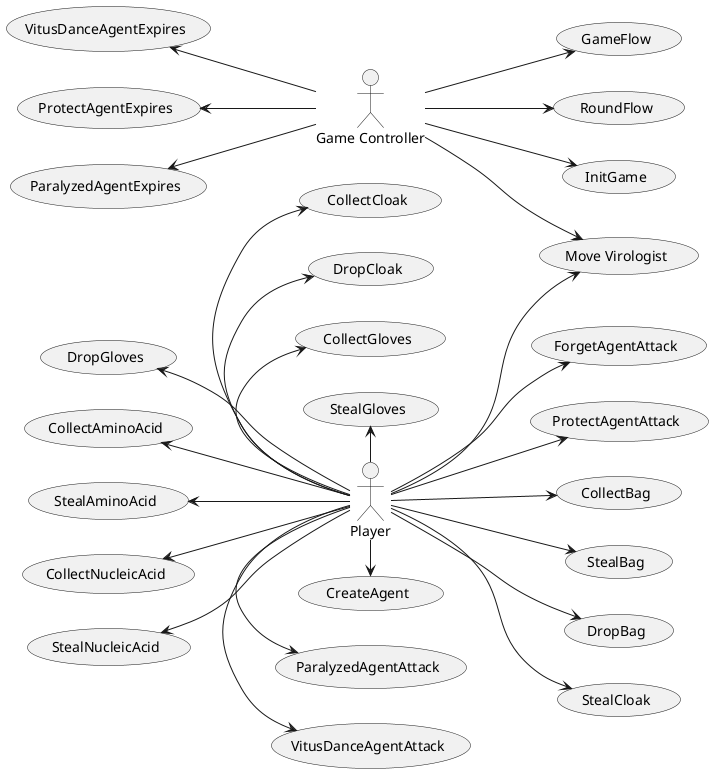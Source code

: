 @startuml
'https://plantuml.com/use-case-diagram
left to right direction
:Game Controller: as GameController

Player as Player
(Move Virologist) <-u- Player
(Move Virologist) <-u- GameController

(GameFlow) <-u- GameController
(RoundFlow) <-u- GameController
(InitGame)  <-u- GameController
(ForgetAgentAttack) <-u- Player
(VitusDanceAgentAttack) <-l- Player
(VitusDanceAgentExpires) <-- GameController
(ProtectAgentAttack) <-u- Player
(ProtectAgentExpires) <-- GameController
(ParalyzedAgentAttack) <-l- Player
(ParalyzedAgentExpires) <-- GameController
(CollectBag) <-u- Player
(StealBag) <-u- Player
(DropBag) <-u- Player
(CollectCloak) <-r- Player
(StealCloak) <-u- Player
(DropCloak) <-r- Player
(CollectGloves) <-r- Player
(StealGloves) <-r- Player
(DropGloves) <-- Player
(CollectAminoAcid) <-- Player
(StealAminoAcid) <-- Player
(CollectNucleicAcid) <-- Player
(StealNucleicAcid) <-- Player
(CreateAgent) <-l- Player




@enduml